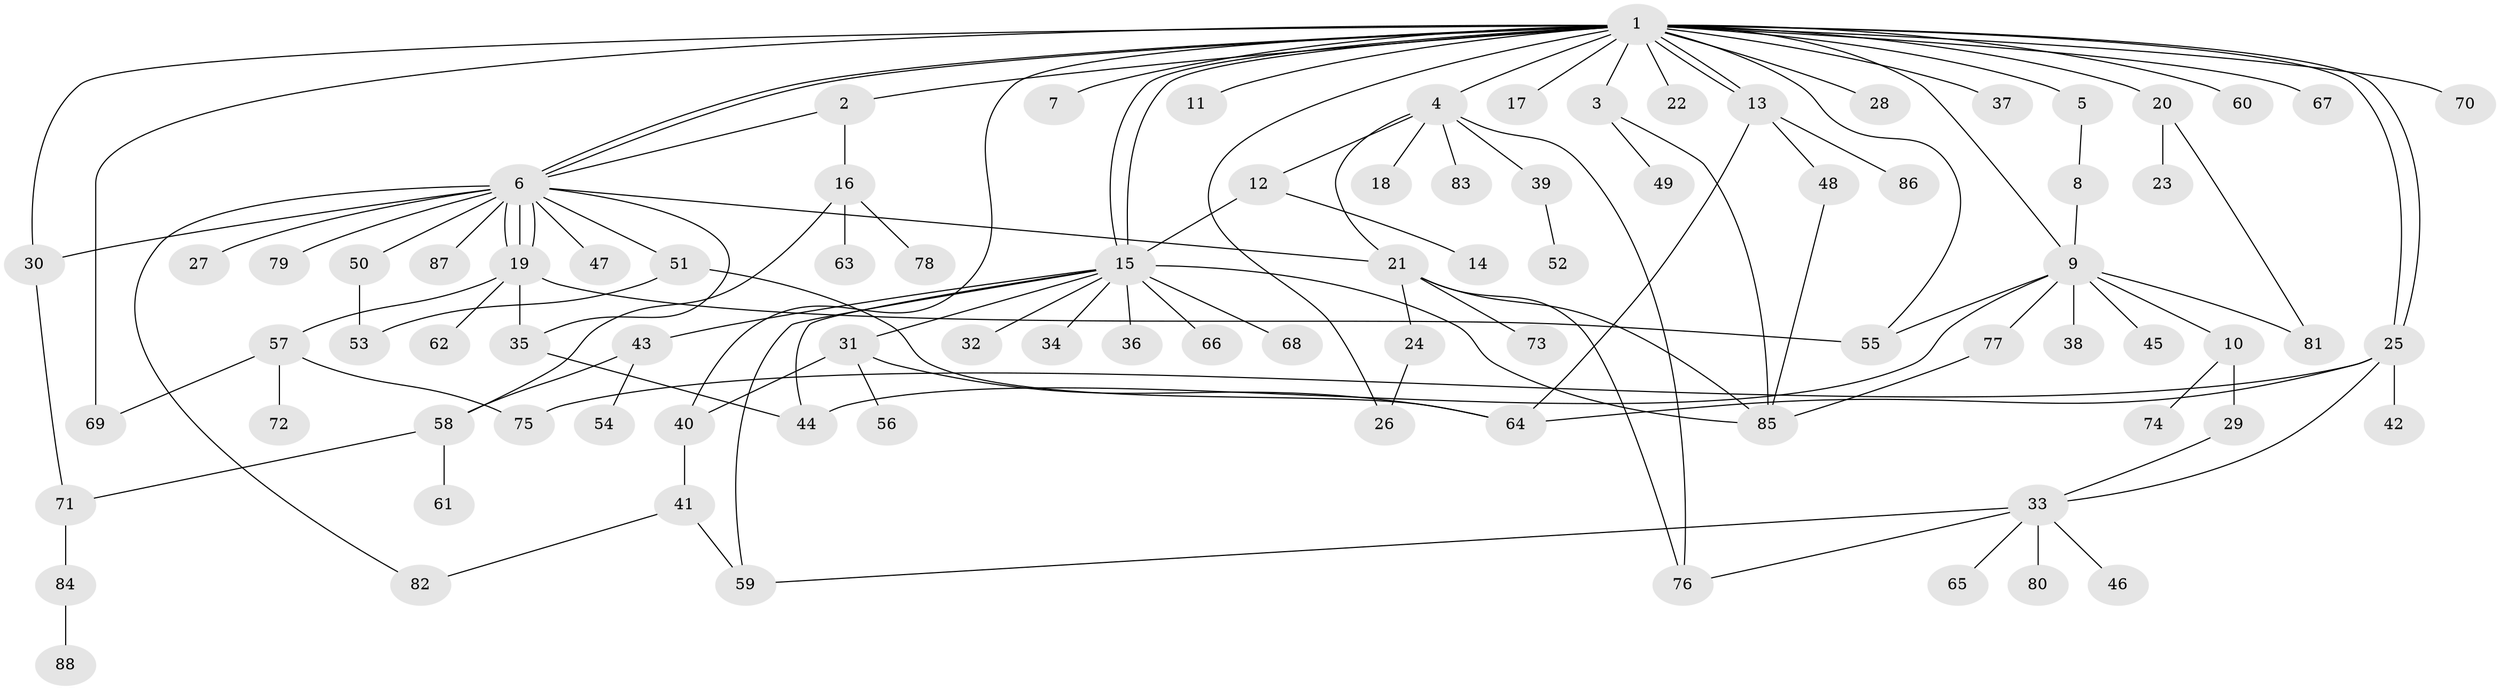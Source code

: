 // Generated by graph-tools (version 1.1) at 2025/11/02/27/25 16:11:11]
// undirected, 88 vertices, 124 edges
graph export_dot {
graph [start="1"]
  node [color=gray90,style=filled];
  1;
  2;
  3;
  4;
  5;
  6;
  7;
  8;
  9;
  10;
  11;
  12;
  13;
  14;
  15;
  16;
  17;
  18;
  19;
  20;
  21;
  22;
  23;
  24;
  25;
  26;
  27;
  28;
  29;
  30;
  31;
  32;
  33;
  34;
  35;
  36;
  37;
  38;
  39;
  40;
  41;
  42;
  43;
  44;
  45;
  46;
  47;
  48;
  49;
  50;
  51;
  52;
  53;
  54;
  55;
  56;
  57;
  58;
  59;
  60;
  61;
  62;
  63;
  64;
  65;
  66;
  67;
  68;
  69;
  70;
  71;
  72;
  73;
  74;
  75;
  76;
  77;
  78;
  79;
  80;
  81;
  82;
  83;
  84;
  85;
  86;
  87;
  88;
  1 -- 2;
  1 -- 3;
  1 -- 4;
  1 -- 5;
  1 -- 6;
  1 -- 6;
  1 -- 7;
  1 -- 9;
  1 -- 11;
  1 -- 13;
  1 -- 13;
  1 -- 15;
  1 -- 15;
  1 -- 17;
  1 -- 20;
  1 -- 22;
  1 -- 25;
  1 -- 25;
  1 -- 26;
  1 -- 28;
  1 -- 30;
  1 -- 37;
  1 -- 40;
  1 -- 55;
  1 -- 60;
  1 -- 67;
  1 -- 69;
  1 -- 70;
  2 -- 6;
  2 -- 16;
  3 -- 49;
  3 -- 85;
  4 -- 12;
  4 -- 18;
  4 -- 21;
  4 -- 39;
  4 -- 76;
  4 -- 83;
  5 -- 8;
  6 -- 19;
  6 -- 19;
  6 -- 19;
  6 -- 21;
  6 -- 27;
  6 -- 30;
  6 -- 35;
  6 -- 47;
  6 -- 50;
  6 -- 51;
  6 -- 79;
  6 -- 82;
  6 -- 87;
  8 -- 9;
  9 -- 10;
  9 -- 38;
  9 -- 44;
  9 -- 45;
  9 -- 55;
  9 -- 77;
  9 -- 81;
  10 -- 29;
  10 -- 74;
  12 -- 14;
  12 -- 15;
  13 -- 48;
  13 -- 64;
  13 -- 86;
  15 -- 31;
  15 -- 32;
  15 -- 34;
  15 -- 36;
  15 -- 43;
  15 -- 44;
  15 -- 59;
  15 -- 66;
  15 -- 68;
  15 -- 85;
  16 -- 58;
  16 -- 63;
  16 -- 78;
  19 -- 35;
  19 -- 55;
  19 -- 57;
  19 -- 62;
  20 -- 23;
  20 -- 81;
  21 -- 24;
  21 -- 73;
  21 -- 76;
  21 -- 85;
  24 -- 26;
  25 -- 33;
  25 -- 42;
  25 -- 64;
  25 -- 75;
  29 -- 33;
  30 -- 71;
  31 -- 40;
  31 -- 56;
  31 -- 64;
  33 -- 46;
  33 -- 59;
  33 -- 65;
  33 -- 76;
  33 -- 80;
  35 -- 44;
  39 -- 52;
  40 -- 41;
  41 -- 59;
  41 -- 82;
  43 -- 54;
  43 -- 58;
  48 -- 85;
  50 -- 53;
  51 -- 53;
  51 -- 64;
  57 -- 69;
  57 -- 72;
  57 -- 75;
  58 -- 61;
  58 -- 71;
  71 -- 84;
  77 -- 85;
  84 -- 88;
}
